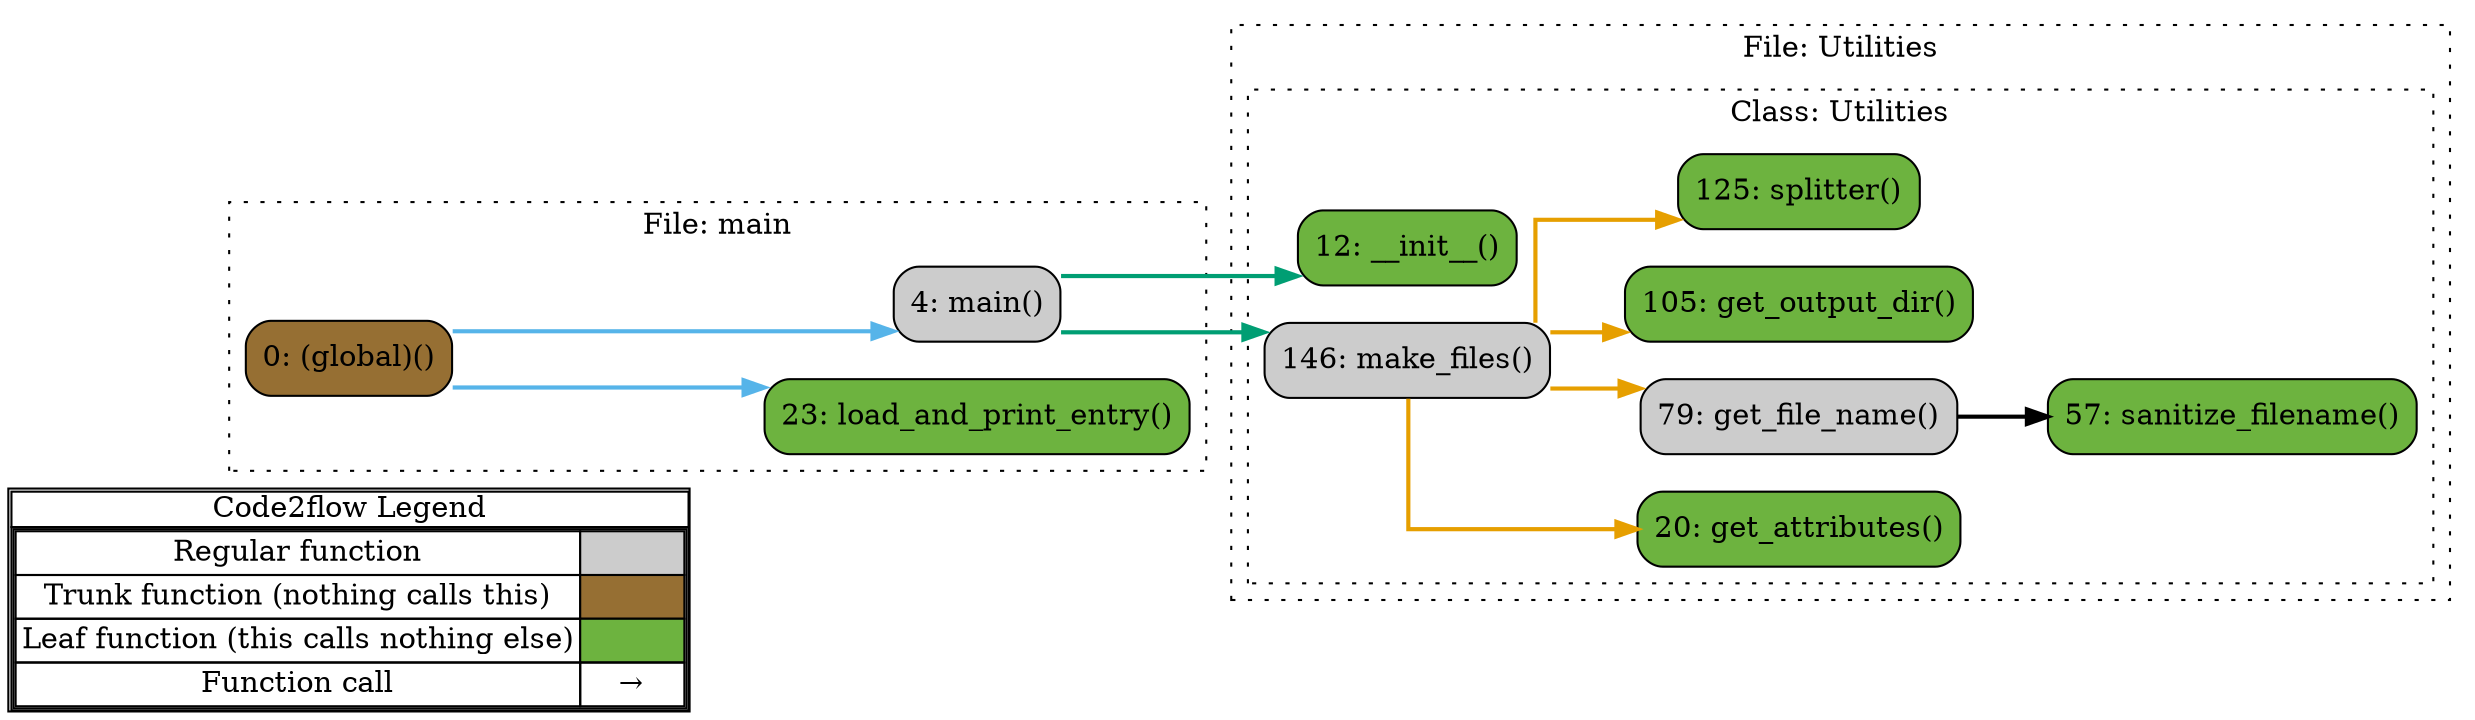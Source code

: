 digraph G {
concentrate=true;
splines="ortho";
rankdir="LR";
subgraph legend{
    rank = min;
    label = "legend";
    Legend [shape=none, margin=0, label = <
        <table cellspacing="0" cellpadding="0" border="1"><tr><td>Code2flow Legend</td></tr><tr><td>
        <table cellspacing="0">
        <tr><td>Regular function</td><td width="50px" bgcolor='#cccccc'></td></tr>
        <tr><td>Trunk function (nothing calls this)</td><td bgcolor='#966F33'></td></tr>
        <tr><td>Leaf function (this calls nothing else)</td><td bgcolor='#6db33f'></td></tr>
        <tr><td>Function call</td><td><font color='black'>&#8594;</font></td></tr>
        </table></td></tr></table>
        >];
}node_9141d482 [label="0: (global)()" name="main::(global)" shape="rect" style="rounded,filled" fillcolor="#966F33" ];
node_ce73492d [label="23: load_and_print_entry()" name="main::load_and_print_entry" shape="rect" style="rounded,filled" fillcolor="#6db33f" ];
node_381494ab [label="4: main()" name="main::main" shape="rect" style="rounded,filled" fillcolor="#cccccc" ];
node_ff552dd5 [label="12: __init__()" name="Utilities::Utilities.__init__" shape="rect" style="rounded,filled" fillcolor="#6db33f" ];
node_4bcbf66a [label="20: get_attributes()" name="Utilities::Utilities.get_attributes" shape="rect" style="rounded,filled" fillcolor="#6db33f" ];
node_c1e93f88 [label="79: get_file_name()" name="Utilities::Utilities.get_file_name" shape="rect" style="rounded,filled" fillcolor="#cccccc" ];
node_31ae4093 [label="105: get_output_dir()" name="Utilities::Utilities.get_output_dir" shape="rect" style="rounded,filled" fillcolor="#6db33f" ];
node_86c38449 [label="146: make_files()" name="Utilities::Utilities.make_files" shape="rect" style="rounded,filled" fillcolor="#cccccc" ];
node_51398051 [label="57: sanitize_filename()" name="Utilities::Utilities.sanitize_filename" shape="rect" style="rounded,filled" fillcolor="#6db33f" ];
node_60927455 [label="125: splitter()" name="Utilities::Utilities.splitter" shape="rect" style="rounded,filled" fillcolor="#6db33f" ];
node_9141d482 -> node_ce73492d [color="#56B4E9" penwidth="2"];
node_9141d482 -> node_381494ab [color="#56B4E9" penwidth="2"];
node_381494ab -> node_ff552dd5 [color="#009E73" penwidth="2"];
node_381494ab -> node_86c38449 [color="#009E73" penwidth="2"];
node_c1e93f88 -> node_51398051 [color="#000000" penwidth="2"];
node_c1e93f88 -> node_51398051 [color="#000000" penwidth="2"];
node_86c38449 -> node_4bcbf66a [color="#E69F00" penwidth="2"];
node_86c38449 -> node_c1e93f88 [color="#E69F00" penwidth="2"];
node_86c38449 -> node_31ae4093 [color="#E69F00" penwidth="2"];
node_86c38449 -> node_60927455 [color="#E69F00" penwidth="2"];
subgraph cluster_90af78f8 {
    node_381494ab node_ce73492d node_9141d482;
    label="File: main";
    name="main";
    style="filled";
    graph[style=dotted];
};
subgraph cluster_4cd78c00 {
    label="File: Utilities";
    name="Utilities";
    style="filled";
    graph[style=dotted];
    subgraph cluster_d0b9fbb7 {
        node_ff552dd5 node_4bcbf66a node_51398051 node_c1e93f88 node_31ae4093 node_60927455 node_86c38449;
        label="Class: Utilities";
        name="Utilities";
        style="filled";
        graph[style=dotted];
    };
};
}
